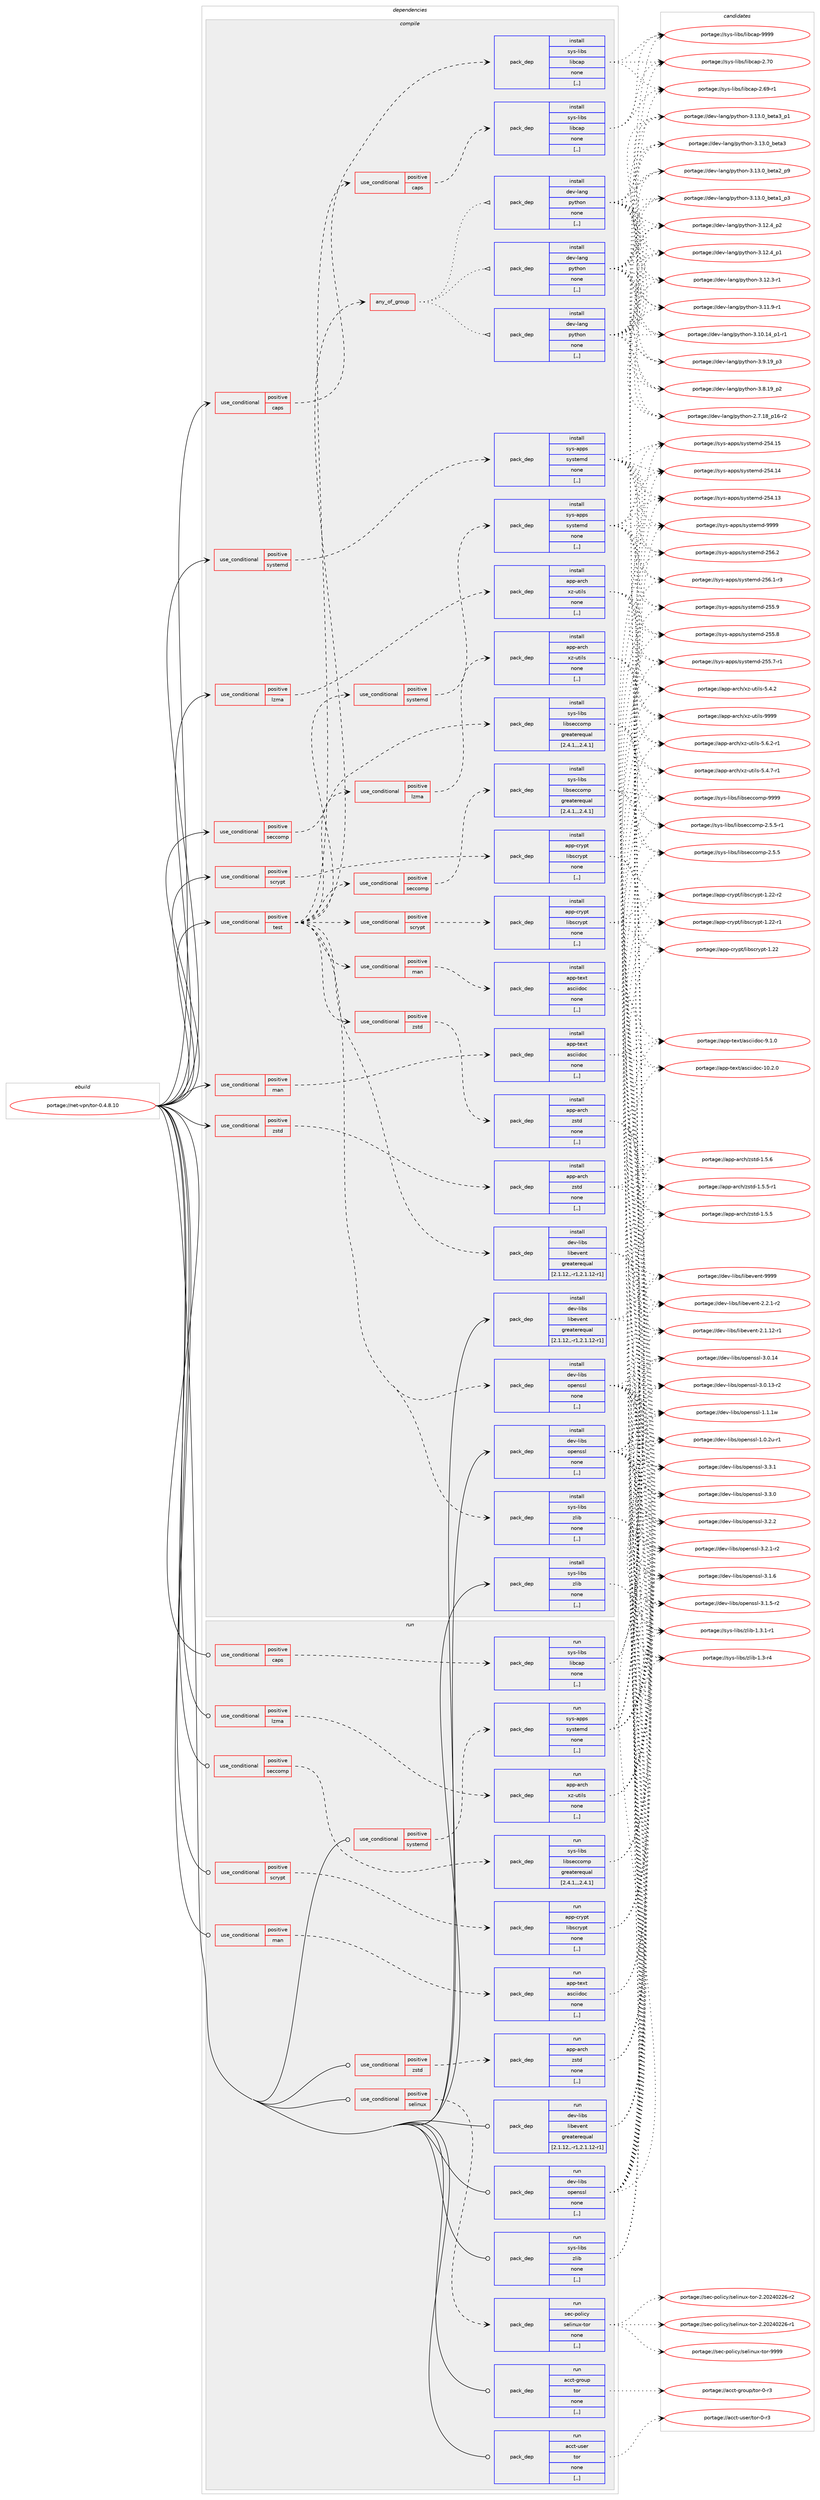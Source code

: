 digraph prolog {

# *************
# Graph options
# *************

newrank=true;
concentrate=true;
compound=true;
graph [rankdir=LR,fontname=Helvetica,fontsize=10,ranksep=1.5];#, ranksep=2.5, nodesep=0.2];
edge  [arrowhead=vee];
node  [fontname=Helvetica,fontsize=10];

# **********
# The ebuild
# **********

subgraph cluster_leftcol {
color=gray;
rank=same;
label=<<i>ebuild</i>>;
id [label="portage://net-vpn/tor-0.4.8.10", color=red, width=4, href="../net-vpn/tor-0.4.8.10.svg"];
}

# ****************
# The dependencies
# ****************

subgraph cluster_midcol {
color=gray;
label=<<i>dependencies</i>>;
subgraph cluster_compile {
fillcolor="#eeeeee";
style=filled;
label=<<i>compile</i>>;
subgraph cond101871 {
dependency384657 [label=<<TABLE BORDER="0" CELLBORDER="1" CELLSPACING="0" CELLPADDING="4"><TR><TD ROWSPAN="3" CELLPADDING="10">use_conditional</TD></TR><TR><TD>positive</TD></TR><TR><TD>caps</TD></TR></TABLE>>, shape=none, color=red];
subgraph pack280006 {
dependency384658 [label=<<TABLE BORDER="0" CELLBORDER="1" CELLSPACING="0" CELLPADDING="4" WIDTH="220"><TR><TD ROWSPAN="6" CELLPADDING="30">pack_dep</TD></TR><TR><TD WIDTH="110">install</TD></TR><TR><TD>sys-libs</TD></TR><TR><TD>libcap</TD></TR><TR><TD>none</TD></TR><TR><TD>[,,]</TD></TR></TABLE>>, shape=none, color=blue];
}
dependency384657:e -> dependency384658:w [weight=20,style="dashed",arrowhead="vee"];
}
id:e -> dependency384657:w [weight=20,style="solid",arrowhead="vee"];
subgraph cond101872 {
dependency384659 [label=<<TABLE BORDER="0" CELLBORDER="1" CELLSPACING="0" CELLPADDING="4"><TR><TD ROWSPAN="3" CELLPADDING="10">use_conditional</TD></TR><TR><TD>positive</TD></TR><TR><TD>lzma</TD></TR></TABLE>>, shape=none, color=red];
subgraph pack280007 {
dependency384660 [label=<<TABLE BORDER="0" CELLBORDER="1" CELLSPACING="0" CELLPADDING="4" WIDTH="220"><TR><TD ROWSPAN="6" CELLPADDING="30">pack_dep</TD></TR><TR><TD WIDTH="110">install</TD></TR><TR><TD>app-arch</TD></TR><TR><TD>xz-utils</TD></TR><TR><TD>none</TD></TR><TR><TD>[,,]</TD></TR></TABLE>>, shape=none, color=blue];
}
dependency384659:e -> dependency384660:w [weight=20,style="dashed",arrowhead="vee"];
}
id:e -> dependency384659:w [weight=20,style="solid",arrowhead="vee"];
subgraph cond101873 {
dependency384661 [label=<<TABLE BORDER="0" CELLBORDER="1" CELLSPACING="0" CELLPADDING="4"><TR><TD ROWSPAN="3" CELLPADDING="10">use_conditional</TD></TR><TR><TD>positive</TD></TR><TR><TD>man</TD></TR></TABLE>>, shape=none, color=red];
subgraph pack280008 {
dependency384662 [label=<<TABLE BORDER="0" CELLBORDER="1" CELLSPACING="0" CELLPADDING="4" WIDTH="220"><TR><TD ROWSPAN="6" CELLPADDING="30">pack_dep</TD></TR><TR><TD WIDTH="110">install</TD></TR><TR><TD>app-text</TD></TR><TR><TD>asciidoc</TD></TR><TR><TD>none</TD></TR><TR><TD>[,,]</TD></TR></TABLE>>, shape=none, color=blue];
}
dependency384661:e -> dependency384662:w [weight=20,style="dashed",arrowhead="vee"];
}
id:e -> dependency384661:w [weight=20,style="solid",arrowhead="vee"];
subgraph cond101874 {
dependency384663 [label=<<TABLE BORDER="0" CELLBORDER="1" CELLSPACING="0" CELLPADDING="4"><TR><TD ROWSPAN="3" CELLPADDING="10">use_conditional</TD></TR><TR><TD>positive</TD></TR><TR><TD>scrypt</TD></TR></TABLE>>, shape=none, color=red];
subgraph pack280009 {
dependency384664 [label=<<TABLE BORDER="0" CELLBORDER="1" CELLSPACING="0" CELLPADDING="4" WIDTH="220"><TR><TD ROWSPAN="6" CELLPADDING="30">pack_dep</TD></TR><TR><TD WIDTH="110">install</TD></TR><TR><TD>app-crypt</TD></TR><TR><TD>libscrypt</TD></TR><TR><TD>none</TD></TR><TR><TD>[,,]</TD></TR></TABLE>>, shape=none, color=blue];
}
dependency384663:e -> dependency384664:w [weight=20,style="dashed",arrowhead="vee"];
}
id:e -> dependency384663:w [weight=20,style="solid",arrowhead="vee"];
subgraph cond101875 {
dependency384665 [label=<<TABLE BORDER="0" CELLBORDER="1" CELLSPACING="0" CELLPADDING="4"><TR><TD ROWSPAN="3" CELLPADDING="10">use_conditional</TD></TR><TR><TD>positive</TD></TR><TR><TD>seccomp</TD></TR></TABLE>>, shape=none, color=red];
subgraph pack280010 {
dependency384666 [label=<<TABLE BORDER="0" CELLBORDER="1" CELLSPACING="0" CELLPADDING="4" WIDTH="220"><TR><TD ROWSPAN="6" CELLPADDING="30">pack_dep</TD></TR><TR><TD WIDTH="110">install</TD></TR><TR><TD>sys-libs</TD></TR><TR><TD>libseccomp</TD></TR><TR><TD>greaterequal</TD></TR><TR><TD>[2.4.1,,,2.4.1]</TD></TR></TABLE>>, shape=none, color=blue];
}
dependency384665:e -> dependency384666:w [weight=20,style="dashed",arrowhead="vee"];
}
id:e -> dependency384665:w [weight=20,style="solid",arrowhead="vee"];
subgraph cond101876 {
dependency384667 [label=<<TABLE BORDER="0" CELLBORDER="1" CELLSPACING="0" CELLPADDING="4"><TR><TD ROWSPAN="3" CELLPADDING="10">use_conditional</TD></TR><TR><TD>positive</TD></TR><TR><TD>systemd</TD></TR></TABLE>>, shape=none, color=red];
subgraph pack280011 {
dependency384668 [label=<<TABLE BORDER="0" CELLBORDER="1" CELLSPACING="0" CELLPADDING="4" WIDTH="220"><TR><TD ROWSPAN="6" CELLPADDING="30">pack_dep</TD></TR><TR><TD WIDTH="110">install</TD></TR><TR><TD>sys-apps</TD></TR><TR><TD>systemd</TD></TR><TR><TD>none</TD></TR><TR><TD>[,,]</TD></TR></TABLE>>, shape=none, color=blue];
}
dependency384667:e -> dependency384668:w [weight=20,style="dashed",arrowhead="vee"];
}
id:e -> dependency384667:w [weight=20,style="solid",arrowhead="vee"];
subgraph cond101877 {
dependency384669 [label=<<TABLE BORDER="0" CELLBORDER="1" CELLSPACING="0" CELLPADDING="4"><TR><TD ROWSPAN="3" CELLPADDING="10">use_conditional</TD></TR><TR><TD>positive</TD></TR><TR><TD>test</TD></TR></TABLE>>, shape=none, color=red];
subgraph pack280012 {
dependency384670 [label=<<TABLE BORDER="0" CELLBORDER="1" CELLSPACING="0" CELLPADDING="4" WIDTH="220"><TR><TD ROWSPAN="6" CELLPADDING="30">pack_dep</TD></TR><TR><TD WIDTH="110">install</TD></TR><TR><TD>dev-libs</TD></TR><TR><TD>libevent</TD></TR><TR><TD>greaterequal</TD></TR><TR><TD>[2.1.12,,-r1,2.1.12-r1]</TD></TR></TABLE>>, shape=none, color=blue];
}
dependency384669:e -> dependency384670:w [weight=20,style="dashed",arrowhead="vee"];
subgraph pack280013 {
dependency384671 [label=<<TABLE BORDER="0" CELLBORDER="1" CELLSPACING="0" CELLPADDING="4" WIDTH="220"><TR><TD ROWSPAN="6" CELLPADDING="30">pack_dep</TD></TR><TR><TD WIDTH="110">install</TD></TR><TR><TD>dev-libs</TD></TR><TR><TD>openssl</TD></TR><TR><TD>none</TD></TR><TR><TD>[,,]</TD></TR></TABLE>>, shape=none, color=blue];
}
dependency384669:e -> dependency384671:w [weight=20,style="dashed",arrowhead="vee"];
subgraph pack280014 {
dependency384672 [label=<<TABLE BORDER="0" CELLBORDER="1" CELLSPACING="0" CELLPADDING="4" WIDTH="220"><TR><TD ROWSPAN="6" CELLPADDING="30">pack_dep</TD></TR><TR><TD WIDTH="110">install</TD></TR><TR><TD>sys-libs</TD></TR><TR><TD>zlib</TD></TR><TR><TD>none</TD></TR><TR><TD>[,,]</TD></TR></TABLE>>, shape=none, color=blue];
}
dependency384669:e -> dependency384672:w [weight=20,style="dashed",arrowhead="vee"];
subgraph cond101878 {
dependency384673 [label=<<TABLE BORDER="0" CELLBORDER="1" CELLSPACING="0" CELLPADDING="4"><TR><TD ROWSPAN="3" CELLPADDING="10">use_conditional</TD></TR><TR><TD>positive</TD></TR><TR><TD>caps</TD></TR></TABLE>>, shape=none, color=red];
subgraph pack280015 {
dependency384674 [label=<<TABLE BORDER="0" CELLBORDER="1" CELLSPACING="0" CELLPADDING="4" WIDTH="220"><TR><TD ROWSPAN="6" CELLPADDING="30">pack_dep</TD></TR><TR><TD WIDTH="110">install</TD></TR><TR><TD>sys-libs</TD></TR><TR><TD>libcap</TD></TR><TR><TD>none</TD></TR><TR><TD>[,,]</TD></TR></TABLE>>, shape=none, color=blue];
}
dependency384673:e -> dependency384674:w [weight=20,style="dashed",arrowhead="vee"];
}
dependency384669:e -> dependency384673:w [weight=20,style="dashed",arrowhead="vee"];
subgraph cond101879 {
dependency384675 [label=<<TABLE BORDER="0" CELLBORDER="1" CELLSPACING="0" CELLPADDING="4"><TR><TD ROWSPAN="3" CELLPADDING="10">use_conditional</TD></TR><TR><TD>positive</TD></TR><TR><TD>man</TD></TR></TABLE>>, shape=none, color=red];
subgraph pack280016 {
dependency384676 [label=<<TABLE BORDER="0" CELLBORDER="1" CELLSPACING="0" CELLPADDING="4" WIDTH="220"><TR><TD ROWSPAN="6" CELLPADDING="30">pack_dep</TD></TR><TR><TD WIDTH="110">install</TD></TR><TR><TD>app-text</TD></TR><TR><TD>asciidoc</TD></TR><TR><TD>none</TD></TR><TR><TD>[,,]</TD></TR></TABLE>>, shape=none, color=blue];
}
dependency384675:e -> dependency384676:w [weight=20,style="dashed",arrowhead="vee"];
}
dependency384669:e -> dependency384675:w [weight=20,style="dashed",arrowhead="vee"];
subgraph cond101880 {
dependency384677 [label=<<TABLE BORDER="0" CELLBORDER="1" CELLSPACING="0" CELLPADDING="4"><TR><TD ROWSPAN="3" CELLPADDING="10">use_conditional</TD></TR><TR><TD>positive</TD></TR><TR><TD>lzma</TD></TR></TABLE>>, shape=none, color=red];
subgraph pack280017 {
dependency384678 [label=<<TABLE BORDER="0" CELLBORDER="1" CELLSPACING="0" CELLPADDING="4" WIDTH="220"><TR><TD ROWSPAN="6" CELLPADDING="30">pack_dep</TD></TR><TR><TD WIDTH="110">install</TD></TR><TR><TD>app-arch</TD></TR><TR><TD>xz-utils</TD></TR><TR><TD>none</TD></TR><TR><TD>[,,]</TD></TR></TABLE>>, shape=none, color=blue];
}
dependency384677:e -> dependency384678:w [weight=20,style="dashed",arrowhead="vee"];
}
dependency384669:e -> dependency384677:w [weight=20,style="dashed",arrowhead="vee"];
subgraph cond101881 {
dependency384679 [label=<<TABLE BORDER="0" CELLBORDER="1" CELLSPACING="0" CELLPADDING="4"><TR><TD ROWSPAN="3" CELLPADDING="10">use_conditional</TD></TR><TR><TD>positive</TD></TR><TR><TD>scrypt</TD></TR></TABLE>>, shape=none, color=red];
subgraph pack280018 {
dependency384680 [label=<<TABLE BORDER="0" CELLBORDER="1" CELLSPACING="0" CELLPADDING="4" WIDTH="220"><TR><TD ROWSPAN="6" CELLPADDING="30">pack_dep</TD></TR><TR><TD WIDTH="110">install</TD></TR><TR><TD>app-crypt</TD></TR><TR><TD>libscrypt</TD></TR><TR><TD>none</TD></TR><TR><TD>[,,]</TD></TR></TABLE>>, shape=none, color=blue];
}
dependency384679:e -> dependency384680:w [weight=20,style="dashed",arrowhead="vee"];
}
dependency384669:e -> dependency384679:w [weight=20,style="dashed",arrowhead="vee"];
subgraph cond101882 {
dependency384681 [label=<<TABLE BORDER="0" CELLBORDER="1" CELLSPACING="0" CELLPADDING="4"><TR><TD ROWSPAN="3" CELLPADDING="10">use_conditional</TD></TR><TR><TD>positive</TD></TR><TR><TD>seccomp</TD></TR></TABLE>>, shape=none, color=red];
subgraph pack280019 {
dependency384682 [label=<<TABLE BORDER="0" CELLBORDER="1" CELLSPACING="0" CELLPADDING="4" WIDTH="220"><TR><TD ROWSPAN="6" CELLPADDING="30">pack_dep</TD></TR><TR><TD WIDTH="110">install</TD></TR><TR><TD>sys-libs</TD></TR><TR><TD>libseccomp</TD></TR><TR><TD>greaterequal</TD></TR><TR><TD>[2.4.1,,,2.4.1]</TD></TR></TABLE>>, shape=none, color=blue];
}
dependency384681:e -> dependency384682:w [weight=20,style="dashed",arrowhead="vee"];
}
dependency384669:e -> dependency384681:w [weight=20,style="dashed",arrowhead="vee"];
subgraph cond101883 {
dependency384683 [label=<<TABLE BORDER="0" CELLBORDER="1" CELLSPACING="0" CELLPADDING="4"><TR><TD ROWSPAN="3" CELLPADDING="10">use_conditional</TD></TR><TR><TD>positive</TD></TR><TR><TD>systemd</TD></TR></TABLE>>, shape=none, color=red];
subgraph pack280020 {
dependency384684 [label=<<TABLE BORDER="0" CELLBORDER="1" CELLSPACING="0" CELLPADDING="4" WIDTH="220"><TR><TD ROWSPAN="6" CELLPADDING="30">pack_dep</TD></TR><TR><TD WIDTH="110">install</TD></TR><TR><TD>sys-apps</TD></TR><TR><TD>systemd</TD></TR><TR><TD>none</TD></TR><TR><TD>[,,]</TD></TR></TABLE>>, shape=none, color=blue];
}
dependency384683:e -> dependency384684:w [weight=20,style="dashed",arrowhead="vee"];
}
dependency384669:e -> dependency384683:w [weight=20,style="dashed",arrowhead="vee"];
subgraph cond101884 {
dependency384685 [label=<<TABLE BORDER="0" CELLBORDER="1" CELLSPACING="0" CELLPADDING="4"><TR><TD ROWSPAN="3" CELLPADDING="10">use_conditional</TD></TR><TR><TD>positive</TD></TR><TR><TD>zstd</TD></TR></TABLE>>, shape=none, color=red];
subgraph pack280021 {
dependency384686 [label=<<TABLE BORDER="0" CELLBORDER="1" CELLSPACING="0" CELLPADDING="4" WIDTH="220"><TR><TD ROWSPAN="6" CELLPADDING="30">pack_dep</TD></TR><TR><TD WIDTH="110">install</TD></TR><TR><TD>app-arch</TD></TR><TR><TD>zstd</TD></TR><TR><TD>none</TD></TR><TR><TD>[,,]</TD></TR></TABLE>>, shape=none, color=blue];
}
dependency384685:e -> dependency384686:w [weight=20,style="dashed",arrowhead="vee"];
}
dependency384669:e -> dependency384685:w [weight=20,style="dashed",arrowhead="vee"];
subgraph any2589 {
dependency384687 [label=<<TABLE BORDER="0" CELLBORDER="1" CELLSPACING="0" CELLPADDING="4"><TR><TD CELLPADDING="10">any_of_group</TD></TR></TABLE>>, shape=none, color=red];subgraph pack280022 {
dependency384688 [label=<<TABLE BORDER="0" CELLBORDER="1" CELLSPACING="0" CELLPADDING="4" WIDTH="220"><TR><TD ROWSPAN="6" CELLPADDING="30">pack_dep</TD></TR><TR><TD WIDTH="110">install</TD></TR><TR><TD>dev-lang</TD></TR><TR><TD>python</TD></TR><TR><TD>none</TD></TR><TR><TD>[,,]</TD></TR></TABLE>>, shape=none, color=blue];
}
dependency384687:e -> dependency384688:w [weight=20,style="dotted",arrowhead="oinv"];
subgraph pack280023 {
dependency384689 [label=<<TABLE BORDER="0" CELLBORDER="1" CELLSPACING="0" CELLPADDING="4" WIDTH="220"><TR><TD ROWSPAN="6" CELLPADDING="30">pack_dep</TD></TR><TR><TD WIDTH="110">install</TD></TR><TR><TD>dev-lang</TD></TR><TR><TD>python</TD></TR><TR><TD>none</TD></TR><TR><TD>[,,]</TD></TR></TABLE>>, shape=none, color=blue];
}
dependency384687:e -> dependency384689:w [weight=20,style="dotted",arrowhead="oinv"];
subgraph pack280024 {
dependency384690 [label=<<TABLE BORDER="0" CELLBORDER="1" CELLSPACING="0" CELLPADDING="4" WIDTH="220"><TR><TD ROWSPAN="6" CELLPADDING="30">pack_dep</TD></TR><TR><TD WIDTH="110">install</TD></TR><TR><TD>dev-lang</TD></TR><TR><TD>python</TD></TR><TR><TD>none</TD></TR><TR><TD>[,,]</TD></TR></TABLE>>, shape=none, color=blue];
}
dependency384687:e -> dependency384690:w [weight=20,style="dotted",arrowhead="oinv"];
}
dependency384669:e -> dependency384687:w [weight=20,style="dashed",arrowhead="vee"];
}
id:e -> dependency384669:w [weight=20,style="solid",arrowhead="vee"];
subgraph cond101885 {
dependency384691 [label=<<TABLE BORDER="0" CELLBORDER="1" CELLSPACING="0" CELLPADDING="4"><TR><TD ROWSPAN="3" CELLPADDING="10">use_conditional</TD></TR><TR><TD>positive</TD></TR><TR><TD>zstd</TD></TR></TABLE>>, shape=none, color=red];
subgraph pack280025 {
dependency384692 [label=<<TABLE BORDER="0" CELLBORDER="1" CELLSPACING="0" CELLPADDING="4" WIDTH="220"><TR><TD ROWSPAN="6" CELLPADDING="30">pack_dep</TD></TR><TR><TD WIDTH="110">install</TD></TR><TR><TD>app-arch</TD></TR><TR><TD>zstd</TD></TR><TR><TD>none</TD></TR><TR><TD>[,,]</TD></TR></TABLE>>, shape=none, color=blue];
}
dependency384691:e -> dependency384692:w [weight=20,style="dashed",arrowhead="vee"];
}
id:e -> dependency384691:w [weight=20,style="solid",arrowhead="vee"];
subgraph pack280026 {
dependency384693 [label=<<TABLE BORDER="0" CELLBORDER="1" CELLSPACING="0" CELLPADDING="4" WIDTH="220"><TR><TD ROWSPAN="6" CELLPADDING="30">pack_dep</TD></TR><TR><TD WIDTH="110">install</TD></TR><TR><TD>dev-libs</TD></TR><TR><TD>libevent</TD></TR><TR><TD>greaterequal</TD></TR><TR><TD>[2.1.12,,-r1,2.1.12-r1]</TD></TR></TABLE>>, shape=none, color=blue];
}
id:e -> dependency384693:w [weight=20,style="solid",arrowhead="vee"];
subgraph pack280027 {
dependency384694 [label=<<TABLE BORDER="0" CELLBORDER="1" CELLSPACING="0" CELLPADDING="4" WIDTH="220"><TR><TD ROWSPAN="6" CELLPADDING="30">pack_dep</TD></TR><TR><TD WIDTH="110">install</TD></TR><TR><TD>dev-libs</TD></TR><TR><TD>openssl</TD></TR><TR><TD>none</TD></TR><TR><TD>[,,]</TD></TR></TABLE>>, shape=none, color=blue];
}
id:e -> dependency384694:w [weight=20,style="solid",arrowhead="vee"];
subgraph pack280028 {
dependency384695 [label=<<TABLE BORDER="0" CELLBORDER="1" CELLSPACING="0" CELLPADDING="4" WIDTH="220"><TR><TD ROWSPAN="6" CELLPADDING="30">pack_dep</TD></TR><TR><TD WIDTH="110">install</TD></TR><TR><TD>sys-libs</TD></TR><TR><TD>zlib</TD></TR><TR><TD>none</TD></TR><TR><TD>[,,]</TD></TR></TABLE>>, shape=none, color=blue];
}
id:e -> dependency384695:w [weight=20,style="solid",arrowhead="vee"];
}
subgraph cluster_compileandrun {
fillcolor="#eeeeee";
style=filled;
label=<<i>compile and run</i>>;
}
subgraph cluster_run {
fillcolor="#eeeeee";
style=filled;
label=<<i>run</i>>;
subgraph cond101886 {
dependency384696 [label=<<TABLE BORDER="0" CELLBORDER="1" CELLSPACING="0" CELLPADDING="4"><TR><TD ROWSPAN="3" CELLPADDING="10">use_conditional</TD></TR><TR><TD>positive</TD></TR><TR><TD>caps</TD></TR></TABLE>>, shape=none, color=red];
subgraph pack280029 {
dependency384697 [label=<<TABLE BORDER="0" CELLBORDER="1" CELLSPACING="0" CELLPADDING="4" WIDTH="220"><TR><TD ROWSPAN="6" CELLPADDING="30">pack_dep</TD></TR><TR><TD WIDTH="110">run</TD></TR><TR><TD>sys-libs</TD></TR><TR><TD>libcap</TD></TR><TR><TD>none</TD></TR><TR><TD>[,,]</TD></TR></TABLE>>, shape=none, color=blue];
}
dependency384696:e -> dependency384697:w [weight=20,style="dashed",arrowhead="vee"];
}
id:e -> dependency384696:w [weight=20,style="solid",arrowhead="odot"];
subgraph cond101887 {
dependency384698 [label=<<TABLE BORDER="0" CELLBORDER="1" CELLSPACING="0" CELLPADDING="4"><TR><TD ROWSPAN="3" CELLPADDING="10">use_conditional</TD></TR><TR><TD>positive</TD></TR><TR><TD>lzma</TD></TR></TABLE>>, shape=none, color=red];
subgraph pack280030 {
dependency384699 [label=<<TABLE BORDER="0" CELLBORDER="1" CELLSPACING="0" CELLPADDING="4" WIDTH="220"><TR><TD ROWSPAN="6" CELLPADDING="30">pack_dep</TD></TR><TR><TD WIDTH="110">run</TD></TR><TR><TD>app-arch</TD></TR><TR><TD>xz-utils</TD></TR><TR><TD>none</TD></TR><TR><TD>[,,]</TD></TR></TABLE>>, shape=none, color=blue];
}
dependency384698:e -> dependency384699:w [weight=20,style="dashed",arrowhead="vee"];
}
id:e -> dependency384698:w [weight=20,style="solid",arrowhead="odot"];
subgraph cond101888 {
dependency384700 [label=<<TABLE BORDER="0" CELLBORDER="1" CELLSPACING="0" CELLPADDING="4"><TR><TD ROWSPAN="3" CELLPADDING="10">use_conditional</TD></TR><TR><TD>positive</TD></TR><TR><TD>man</TD></TR></TABLE>>, shape=none, color=red];
subgraph pack280031 {
dependency384701 [label=<<TABLE BORDER="0" CELLBORDER="1" CELLSPACING="0" CELLPADDING="4" WIDTH="220"><TR><TD ROWSPAN="6" CELLPADDING="30">pack_dep</TD></TR><TR><TD WIDTH="110">run</TD></TR><TR><TD>app-text</TD></TR><TR><TD>asciidoc</TD></TR><TR><TD>none</TD></TR><TR><TD>[,,]</TD></TR></TABLE>>, shape=none, color=blue];
}
dependency384700:e -> dependency384701:w [weight=20,style="dashed",arrowhead="vee"];
}
id:e -> dependency384700:w [weight=20,style="solid",arrowhead="odot"];
subgraph cond101889 {
dependency384702 [label=<<TABLE BORDER="0" CELLBORDER="1" CELLSPACING="0" CELLPADDING="4"><TR><TD ROWSPAN="3" CELLPADDING="10">use_conditional</TD></TR><TR><TD>positive</TD></TR><TR><TD>scrypt</TD></TR></TABLE>>, shape=none, color=red];
subgraph pack280032 {
dependency384703 [label=<<TABLE BORDER="0" CELLBORDER="1" CELLSPACING="0" CELLPADDING="4" WIDTH="220"><TR><TD ROWSPAN="6" CELLPADDING="30">pack_dep</TD></TR><TR><TD WIDTH="110">run</TD></TR><TR><TD>app-crypt</TD></TR><TR><TD>libscrypt</TD></TR><TR><TD>none</TD></TR><TR><TD>[,,]</TD></TR></TABLE>>, shape=none, color=blue];
}
dependency384702:e -> dependency384703:w [weight=20,style="dashed",arrowhead="vee"];
}
id:e -> dependency384702:w [weight=20,style="solid",arrowhead="odot"];
subgraph cond101890 {
dependency384704 [label=<<TABLE BORDER="0" CELLBORDER="1" CELLSPACING="0" CELLPADDING="4"><TR><TD ROWSPAN="3" CELLPADDING="10">use_conditional</TD></TR><TR><TD>positive</TD></TR><TR><TD>seccomp</TD></TR></TABLE>>, shape=none, color=red];
subgraph pack280033 {
dependency384705 [label=<<TABLE BORDER="0" CELLBORDER="1" CELLSPACING="0" CELLPADDING="4" WIDTH="220"><TR><TD ROWSPAN="6" CELLPADDING="30">pack_dep</TD></TR><TR><TD WIDTH="110">run</TD></TR><TR><TD>sys-libs</TD></TR><TR><TD>libseccomp</TD></TR><TR><TD>greaterequal</TD></TR><TR><TD>[2.4.1,,,2.4.1]</TD></TR></TABLE>>, shape=none, color=blue];
}
dependency384704:e -> dependency384705:w [weight=20,style="dashed",arrowhead="vee"];
}
id:e -> dependency384704:w [weight=20,style="solid",arrowhead="odot"];
subgraph cond101891 {
dependency384706 [label=<<TABLE BORDER="0" CELLBORDER="1" CELLSPACING="0" CELLPADDING="4"><TR><TD ROWSPAN="3" CELLPADDING="10">use_conditional</TD></TR><TR><TD>positive</TD></TR><TR><TD>selinux</TD></TR></TABLE>>, shape=none, color=red];
subgraph pack280034 {
dependency384707 [label=<<TABLE BORDER="0" CELLBORDER="1" CELLSPACING="0" CELLPADDING="4" WIDTH="220"><TR><TD ROWSPAN="6" CELLPADDING="30">pack_dep</TD></TR><TR><TD WIDTH="110">run</TD></TR><TR><TD>sec-policy</TD></TR><TR><TD>selinux-tor</TD></TR><TR><TD>none</TD></TR><TR><TD>[,,]</TD></TR></TABLE>>, shape=none, color=blue];
}
dependency384706:e -> dependency384707:w [weight=20,style="dashed",arrowhead="vee"];
}
id:e -> dependency384706:w [weight=20,style="solid",arrowhead="odot"];
subgraph cond101892 {
dependency384708 [label=<<TABLE BORDER="0" CELLBORDER="1" CELLSPACING="0" CELLPADDING="4"><TR><TD ROWSPAN="3" CELLPADDING="10">use_conditional</TD></TR><TR><TD>positive</TD></TR><TR><TD>systemd</TD></TR></TABLE>>, shape=none, color=red];
subgraph pack280035 {
dependency384709 [label=<<TABLE BORDER="0" CELLBORDER="1" CELLSPACING="0" CELLPADDING="4" WIDTH="220"><TR><TD ROWSPAN="6" CELLPADDING="30">pack_dep</TD></TR><TR><TD WIDTH="110">run</TD></TR><TR><TD>sys-apps</TD></TR><TR><TD>systemd</TD></TR><TR><TD>none</TD></TR><TR><TD>[,,]</TD></TR></TABLE>>, shape=none, color=blue];
}
dependency384708:e -> dependency384709:w [weight=20,style="dashed",arrowhead="vee"];
}
id:e -> dependency384708:w [weight=20,style="solid",arrowhead="odot"];
subgraph cond101893 {
dependency384710 [label=<<TABLE BORDER="0" CELLBORDER="1" CELLSPACING="0" CELLPADDING="4"><TR><TD ROWSPAN="3" CELLPADDING="10">use_conditional</TD></TR><TR><TD>positive</TD></TR><TR><TD>zstd</TD></TR></TABLE>>, shape=none, color=red];
subgraph pack280036 {
dependency384711 [label=<<TABLE BORDER="0" CELLBORDER="1" CELLSPACING="0" CELLPADDING="4" WIDTH="220"><TR><TD ROWSPAN="6" CELLPADDING="30">pack_dep</TD></TR><TR><TD WIDTH="110">run</TD></TR><TR><TD>app-arch</TD></TR><TR><TD>zstd</TD></TR><TR><TD>none</TD></TR><TR><TD>[,,]</TD></TR></TABLE>>, shape=none, color=blue];
}
dependency384710:e -> dependency384711:w [weight=20,style="dashed",arrowhead="vee"];
}
id:e -> dependency384710:w [weight=20,style="solid",arrowhead="odot"];
subgraph pack280037 {
dependency384712 [label=<<TABLE BORDER="0" CELLBORDER="1" CELLSPACING="0" CELLPADDING="4" WIDTH="220"><TR><TD ROWSPAN="6" CELLPADDING="30">pack_dep</TD></TR><TR><TD WIDTH="110">run</TD></TR><TR><TD>acct-group</TD></TR><TR><TD>tor</TD></TR><TR><TD>none</TD></TR><TR><TD>[,,]</TD></TR></TABLE>>, shape=none, color=blue];
}
id:e -> dependency384712:w [weight=20,style="solid",arrowhead="odot"];
subgraph pack280038 {
dependency384713 [label=<<TABLE BORDER="0" CELLBORDER="1" CELLSPACING="0" CELLPADDING="4" WIDTH="220"><TR><TD ROWSPAN="6" CELLPADDING="30">pack_dep</TD></TR><TR><TD WIDTH="110">run</TD></TR><TR><TD>acct-user</TD></TR><TR><TD>tor</TD></TR><TR><TD>none</TD></TR><TR><TD>[,,]</TD></TR></TABLE>>, shape=none, color=blue];
}
id:e -> dependency384713:w [weight=20,style="solid",arrowhead="odot"];
subgraph pack280039 {
dependency384714 [label=<<TABLE BORDER="0" CELLBORDER="1" CELLSPACING="0" CELLPADDING="4" WIDTH="220"><TR><TD ROWSPAN="6" CELLPADDING="30">pack_dep</TD></TR><TR><TD WIDTH="110">run</TD></TR><TR><TD>dev-libs</TD></TR><TR><TD>libevent</TD></TR><TR><TD>greaterequal</TD></TR><TR><TD>[2.1.12,,-r1,2.1.12-r1]</TD></TR></TABLE>>, shape=none, color=blue];
}
id:e -> dependency384714:w [weight=20,style="solid",arrowhead="odot"];
subgraph pack280040 {
dependency384715 [label=<<TABLE BORDER="0" CELLBORDER="1" CELLSPACING="0" CELLPADDING="4" WIDTH="220"><TR><TD ROWSPAN="6" CELLPADDING="30">pack_dep</TD></TR><TR><TD WIDTH="110">run</TD></TR><TR><TD>dev-libs</TD></TR><TR><TD>openssl</TD></TR><TR><TD>none</TD></TR><TR><TD>[,,]</TD></TR></TABLE>>, shape=none, color=blue];
}
id:e -> dependency384715:w [weight=20,style="solid",arrowhead="odot"];
subgraph pack280041 {
dependency384716 [label=<<TABLE BORDER="0" CELLBORDER="1" CELLSPACING="0" CELLPADDING="4" WIDTH="220"><TR><TD ROWSPAN="6" CELLPADDING="30">pack_dep</TD></TR><TR><TD WIDTH="110">run</TD></TR><TR><TD>sys-libs</TD></TR><TR><TD>zlib</TD></TR><TR><TD>none</TD></TR><TR><TD>[,,]</TD></TR></TABLE>>, shape=none, color=blue];
}
id:e -> dependency384716:w [weight=20,style="solid",arrowhead="odot"];
}
}

# **************
# The candidates
# **************

subgraph cluster_choices {
rank=same;
color=gray;
label=<<i>candidates</i>>;

subgraph choice280006 {
color=black;
nodesep=1;
choice1151211154510810598115471081059899971124557575757 [label="portage://sys-libs/libcap-9999", color=red, width=4,href="../sys-libs/libcap-9999.svg"];
choice1151211154510810598115471081059899971124550465548 [label="portage://sys-libs/libcap-2.70", color=red, width=4,href="../sys-libs/libcap-2.70.svg"];
choice11512111545108105981154710810598999711245504654574511449 [label="portage://sys-libs/libcap-2.69-r1", color=red, width=4,href="../sys-libs/libcap-2.69-r1.svg"];
dependency384658:e -> choice1151211154510810598115471081059899971124557575757:w [style=dotted,weight="100"];
dependency384658:e -> choice1151211154510810598115471081059899971124550465548:w [style=dotted,weight="100"];
dependency384658:e -> choice11512111545108105981154710810598999711245504654574511449:w [style=dotted,weight="100"];
}
subgraph choice280007 {
color=black;
nodesep=1;
choice9711211245971149910447120122451171161051081154557575757 [label="portage://app-arch/xz-utils-9999", color=red, width=4,href="../app-arch/xz-utils-9999.svg"];
choice9711211245971149910447120122451171161051081154553465446504511449 [label="portage://app-arch/xz-utils-5.6.2-r1", color=red, width=4,href="../app-arch/xz-utils-5.6.2-r1.svg"];
choice9711211245971149910447120122451171161051081154553465246554511449 [label="portage://app-arch/xz-utils-5.4.7-r1", color=red, width=4,href="../app-arch/xz-utils-5.4.7-r1.svg"];
choice971121124597114991044712012245117116105108115455346524650 [label="portage://app-arch/xz-utils-5.4.2", color=red, width=4,href="../app-arch/xz-utils-5.4.2.svg"];
dependency384660:e -> choice9711211245971149910447120122451171161051081154557575757:w [style=dotted,weight="100"];
dependency384660:e -> choice9711211245971149910447120122451171161051081154553465446504511449:w [style=dotted,weight="100"];
dependency384660:e -> choice9711211245971149910447120122451171161051081154553465246554511449:w [style=dotted,weight="100"];
dependency384660:e -> choice971121124597114991044712012245117116105108115455346524650:w [style=dotted,weight="100"];
}
subgraph choice280008 {
color=black;
nodesep=1;
choice97112112451161011201164797115991051051001119945494846504648 [label="portage://app-text/asciidoc-10.2.0", color=red, width=4,href="../app-text/asciidoc-10.2.0.svg"];
choice971121124511610112011647971159910510510011199455746494648 [label="portage://app-text/asciidoc-9.1.0", color=red, width=4,href="../app-text/asciidoc-9.1.0.svg"];
dependency384662:e -> choice97112112451161011201164797115991051051001119945494846504648:w [style=dotted,weight="100"];
dependency384662:e -> choice971121124511610112011647971159910510510011199455746494648:w [style=dotted,weight="100"];
}
subgraph choice280009 {
color=black;
nodesep=1;
choice97112112459911412111211647108105981159911412111211645494650504511450 [label="portage://app-crypt/libscrypt-1.22-r2", color=red, width=4,href="../app-crypt/libscrypt-1.22-r2.svg"];
choice97112112459911412111211647108105981159911412111211645494650504511449 [label="portage://app-crypt/libscrypt-1.22-r1", color=red, width=4,href="../app-crypt/libscrypt-1.22-r1.svg"];
choice9711211245991141211121164710810598115991141211121164549465050 [label="portage://app-crypt/libscrypt-1.22", color=red, width=4,href="../app-crypt/libscrypt-1.22.svg"];
dependency384664:e -> choice97112112459911412111211647108105981159911412111211645494650504511450:w [style=dotted,weight="100"];
dependency384664:e -> choice97112112459911412111211647108105981159911412111211645494650504511449:w [style=dotted,weight="100"];
dependency384664:e -> choice9711211245991141211121164710810598115991141211121164549465050:w [style=dotted,weight="100"];
}
subgraph choice280010 {
color=black;
nodesep=1;
choice1151211154510810598115471081059811510199991111091124557575757 [label="portage://sys-libs/libseccomp-9999", color=red, width=4,href="../sys-libs/libseccomp-9999.svg"];
choice1151211154510810598115471081059811510199991111091124550465346534511449 [label="portage://sys-libs/libseccomp-2.5.5-r1", color=red, width=4,href="../sys-libs/libseccomp-2.5.5-r1.svg"];
choice115121115451081059811547108105981151019999111109112455046534653 [label="portage://sys-libs/libseccomp-2.5.5", color=red, width=4,href="../sys-libs/libseccomp-2.5.5.svg"];
dependency384666:e -> choice1151211154510810598115471081059811510199991111091124557575757:w [style=dotted,weight="100"];
dependency384666:e -> choice1151211154510810598115471081059811510199991111091124550465346534511449:w [style=dotted,weight="100"];
dependency384666:e -> choice115121115451081059811547108105981151019999111109112455046534653:w [style=dotted,weight="100"];
}
subgraph choice280011 {
color=black;
nodesep=1;
choice1151211154597112112115471151211151161011091004557575757 [label="portage://sys-apps/systemd-9999", color=red, width=4,href="../sys-apps/systemd-9999.svg"];
choice115121115459711211211547115121115116101109100455053544650 [label="portage://sys-apps/systemd-256.2", color=red, width=4,href="../sys-apps/systemd-256.2.svg"];
choice1151211154597112112115471151211151161011091004550535446494511451 [label="portage://sys-apps/systemd-256.1-r3", color=red, width=4,href="../sys-apps/systemd-256.1-r3.svg"];
choice115121115459711211211547115121115116101109100455053534657 [label="portage://sys-apps/systemd-255.9", color=red, width=4,href="../sys-apps/systemd-255.9.svg"];
choice115121115459711211211547115121115116101109100455053534656 [label="portage://sys-apps/systemd-255.8", color=red, width=4,href="../sys-apps/systemd-255.8.svg"];
choice1151211154597112112115471151211151161011091004550535346554511449 [label="portage://sys-apps/systemd-255.7-r1", color=red, width=4,href="../sys-apps/systemd-255.7-r1.svg"];
choice11512111545971121121154711512111511610110910045505352464953 [label="portage://sys-apps/systemd-254.15", color=red, width=4,href="../sys-apps/systemd-254.15.svg"];
choice11512111545971121121154711512111511610110910045505352464952 [label="portage://sys-apps/systemd-254.14", color=red, width=4,href="../sys-apps/systemd-254.14.svg"];
choice11512111545971121121154711512111511610110910045505352464951 [label="portage://sys-apps/systemd-254.13", color=red, width=4,href="../sys-apps/systemd-254.13.svg"];
dependency384668:e -> choice1151211154597112112115471151211151161011091004557575757:w [style=dotted,weight="100"];
dependency384668:e -> choice115121115459711211211547115121115116101109100455053544650:w [style=dotted,weight="100"];
dependency384668:e -> choice1151211154597112112115471151211151161011091004550535446494511451:w [style=dotted,weight="100"];
dependency384668:e -> choice115121115459711211211547115121115116101109100455053534657:w [style=dotted,weight="100"];
dependency384668:e -> choice115121115459711211211547115121115116101109100455053534656:w [style=dotted,weight="100"];
dependency384668:e -> choice1151211154597112112115471151211151161011091004550535346554511449:w [style=dotted,weight="100"];
dependency384668:e -> choice11512111545971121121154711512111511610110910045505352464953:w [style=dotted,weight="100"];
dependency384668:e -> choice11512111545971121121154711512111511610110910045505352464952:w [style=dotted,weight="100"];
dependency384668:e -> choice11512111545971121121154711512111511610110910045505352464951:w [style=dotted,weight="100"];
}
subgraph choice280012 {
color=black;
nodesep=1;
choice100101118451081059811547108105981011181011101164557575757 [label="portage://dev-libs/libevent-9999", color=red, width=4,href="../dev-libs/libevent-9999.svg"];
choice100101118451081059811547108105981011181011101164550465046494511450 [label="portage://dev-libs/libevent-2.2.1-r2", color=red, width=4,href="../dev-libs/libevent-2.2.1-r2.svg"];
choice10010111845108105981154710810598101118101110116455046494649504511449 [label="portage://dev-libs/libevent-2.1.12-r1", color=red, width=4,href="../dev-libs/libevent-2.1.12-r1.svg"];
dependency384670:e -> choice100101118451081059811547108105981011181011101164557575757:w [style=dotted,weight="100"];
dependency384670:e -> choice100101118451081059811547108105981011181011101164550465046494511450:w [style=dotted,weight="100"];
dependency384670:e -> choice10010111845108105981154710810598101118101110116455046494649504511449:w [style=dotted,weight="100"];
}
subgraph choice280013 {
color=black;
nodesep=1;
choice100101118451081059811547111112101110115115108455146514649 [label="portage://dev-libs/openssl-3.3.1", color=red, width=4,href="../dev-libs/openssl-3.3.1.svg"];
choice100101118451081059811547111112101110115115108455146514648 [label="portage://dev-libs/openssl-3.3.0", color=red, width=4,href="../dev-libs/openssl-3.3.0.svg"];
choice100101118451081059811547111112101110115115108455146504650 [label="portage://dev-libs/openssl-3.2.2", color=red, width=4,href="../dev-libs/openssl-3.2.2.svg"];
choice1001011184510810598115471111121011101151151084551465046494511450 [label="portage://dev-libs/openssl-3.2.1-r2", color=red, width=4,href="../dev-libs/openssl-3.2.1-r2.svg"];
choice100101118451081059811547111112101110115115108455146494654 [label="portage://dev-libs/openssl-3.1.6", color=red, width=4,href="../dev-libs/openssl-3.1.6.svg"];
choice1001011184510810598115471111121011101151151084551464946534511450 [label="portage://dev-libs/openssl-3.1.5-r2", color=red, width=4,href="../dev-libs/openssl-3.1.5-r2.svg"];
choice10010111845108105981154711111210111011511510845514648464952 [label="portage://dev-libs/openssl-3.0.14", color=red, width=4,href="../dev-libs/openssl-3.0.14.svg"];
choice100101118451081059811547111112101110115115108455146484649514511450 [label="portage://dev-libs/openssl-3.0.13-r2", color=red, width=4,href="../dev-libs/openssl-3.0.13-r2.svg"];
choice100101118451081059811547111112101110115115108454946494649119 [label="portage://dev-libs/openssl-1.1.1w", color=red, width=4,href="../dev-libs/openssl-1.1.1w.svg"];
choice1001011184510810598115471111121011101151151084549464846501174511449 [label="portage://dev-libs/openssl-1.0.2u-r1", color=red, width=4,href="../dev-libs/openssl-1.0.2u-r1.svg"];
dependency384671:e -> choice100101118451081059811547111112101110115115108455146514649:w [style=dotted,weight="100"];
dependency384671:e -> choice100101118451081059811547111112101110115115108455146514648:w [style=dotted,weight="100"];
dependency384671:e -> choice100101118451081059811547111112101110115115108455146504650:w [style=dotted,weight="100"];
dependency384671:e -> choice1001011184510810598115471111121011101151151084551465046494511450:w [style=dotted,weight="100"];
dependency384671:e -> choice100101118451081059811547111112101110115115108455146494654:w [style=dotted,weight="100"];
dependency384671:e -> choice1001011184510810598115471111121011101151151084551464946534511450:w [style=dotted,weight="100"];
dependency384671:e -> choice10010111845108105981154711111210111011511510845514648464952:w [style=dotted,weight="100"];
dependency384671:e -> choice100101118451081059811547111112101110115115108455146484649514511450:w [style=dotted,weight="100"];
dependency384671:e -> choice100101118451081059811547111112101110115115108454946494649119:w [style=dotted,weight="100"];
dependency384671:e -> choice1001011184510810598115471111121011101151151084549464846501174511449:w [style=dotted,weight="100"];
}
subgraph choice280014 {
color=black;
nodesep=1;
choice115121115451081059811547122108105984549465146494511449 [label="portage://sys-libs/zlib-1.3.1-r1", color=red, width=4,href="../sys-libs/zlib-1.3.1-r1.svg"];
choice11512111545108105981154712210810598454946514511452 [label="portage://sys-libs/zlib-1.3-r4", color=red, width=4,href="../sys-libs/zlib-1.3-r4.svg"];
dependency384672:e -> choice115121115451081059811547122108105984549465146494511449:w [style=dotted,weight="100"];
dependency384672:e -> choice11512111545108105981154712210810598454946514511452:w [style=dotted,weight="100"];
}
subgraph choice280015 {
color=black;
nodesep=1;
choice1151211154510810598115471081059899971124557575757 [label="portage://sys-libs/libcap-9999", color=red, width=4,href="../sys-libs/libcap-9999.svg"];
choice1151211154510810598115471081059899971124550465548 [label="portage://sys-libs/libcap-2.70", color=red, width=4,href="../sys-libs/libcap-2.70.svg"];
choice11512111545108105981154710810598999711245504654574511449 [label="portage://sys-libs/libcap-2.69-r1", color=red, width=4,href="../sys-libs/libcap-2.69-r1.svg"];
dependency384674:e -> choice1151211154510810598115471081059899971124557575757:w [style=dotted,weight="100"];
dependency384674:e -> choice1151211154510810598115471081059899971124550465548:w [style=dotted,weight="100"];
dependency384674:e -> choice11512111545108105981154710810598999711245504654574511449:w [style=dotted,weight="100"];
}
subgraph choice280016 {
color=black;
nodesep=1;
choice97112112451161011201164797115991051051001119945494846504648 [label="portage://app-text/asciidoc-10.2.0", color=red, width=4,href="../app-text/asciidoc-10.2.0.svg"];
choice971121124511610112011647971159910510510011199455746494648 [label="portage://app-text/asciidoc-9.1.0", color=red, width=4,href="../app-text/asciidoc-9.1.0.svg"];
dependency384676:e -> choice97112112451161011201164797115991051051001119945494846504648:w [style=dotted,weight="100"];
dependency384676:e -> choice971121124511610112011647971159910510510011199455746494648:w [style=dotted,weight="100"];
}
subgraph choice280017 {
color=black;
nodesep=1;
choice9711211245971149910447120122451171161051081154557575757 [label="portage://app-arch/xz-utils-9999", color=red, width=4,href="../app-arch/xz-utils-9999.svg"];
choice9711211245971149910447120122451171161051081154553465446504511449 [label="portage://app-arch/xz-utils-5.6.2-r1", color=red, width=4,href="../app-arch/xz-utils-5.6.2-r1.svg"];
choice9711211245971149910447120122451171161051081154553465246554511449 [label="portage://app-arch/xz-utils-5.4.7-r1", color=red, width=4,href="../app-arch/xz-utils-5.4.7-r1.svg"];
choice971121124597114991044712012245117116105108115455346524650 [label="portage://app-arch/xz-utils-5.4.2", color=red, width=4,href="../app-arch/xz-utils-5.4.2.svg"];
dependency384678:e -> choice9711211245971149910447120122451171161051081154557575757:w [style=dotted,weight="100"];
dependency384678:e -> choice9711211245971149910447120122451171161051081154553465446504511449:w [style=dotted,weight="100"];
dependency384678:e -> choice9711211245971149910447120122451171161051081154553465246554511449:w [style=dotted,weight="100"];
dependency384678:e -> choice971121124597114991044712012245117116105108115455346524650:w [style=dotted,weight="100"];
}
subgraph choice280018 {
color=black;
nodesep=1;
choice97112112459911412111211647108105981159911412111211645494650504511450 [label="portage://app-crypt/libscrypt-1.22-r2", color=red, width=4,href="../app-crypt/libscrypt-1.22-r2.svg"];
choice97112112459911412111211647108105981159911412111211645494650504511449 [label="portage://app-crypt/libscrypt-1.22-r1", color=red, width=4,href="../app-crypt/libscrypt-1.22-r1.svg"];
choice9711211245991141211121164710810598115991141211121164549465050 [label="portage://app-crypt/libscrypt-1.22", color=red, width=4,href="../app-crypt/libscrypt-1.22.svg"];
dependency384680:e -> choice97112112459911412111211647108105981159911412111211645494650504511450:w [style=dotted,weight="100"];
dependency384680:e -> choice97112112459911412111211647108105981159911412111211645494650504511449:w [style=dotted,weight="100"];
dependency384680:e -> choice9711211245991141211121164710810598115991141211121164549465050:w [style=dotted,weight="100"];
}
subgraph choice280019 {
color=black;
nodesep=1;
choice1151211154510810598115471081059811510199991111091124557575757 [label="portage://sys-libs/libseccomp-9999", color=red, width=4,href="../sys-libs/libseccomp-9999.svg"];
choice1151211154510810598115471081059811510199991111091124550465346534511449 [label="portage://sys-libs/libseccomp-2.5.5-r1", color=red, width=4,href="../sys-libs/libseccomp-2.5.5-r1.svg"];
choice115121115451081059811547108105981151019999111109112455046534653 [label="portage://sys-libs/libseccomp-2.5.5", color=red, width=4,href="../sys-libs/libseccomp-2.5.5.svg"];
dependency384682:e -> choice1151211154510810598115471081059811510199991111091124557575757:w [style=dotted,weight="100"];
dependency384682:e -> choice1151211154510810598115471081059811510199991111091124550465346534511449:w [style=dotted,weight="100"];
dependency384682:e -> choice115121115451081059811547108105981151019999111109112455046534653:w [style=dotted,weight="100"];
}
subgraph choice280020 {
color=black;
nodesep=1;
choice1151211154597112112115471151211151161011091004557575757 [label="portage://sys-apps/systemd-9999", color=red, width=4,href="../sys-apps/systemd-9999.svg"];
choice115121115459711211211547115121115116101109100455053544650 [label="portage://sys-apps/systemd-256.2", color=red, width=4,href="../sys-apps/systemd-256.2.svg"];
choice1151211154597112112115471151211151161011091004550535446494511451 [label="portage://sys-apps/systemd-256.1-r3", color=red, width=4,href="../sys-apps/systemd-256.1-r3.svg"];
choice115121115459711211211547115121115116101109100455053534657 [label="portage://sys-apps/systemd-255.9", color=red, width=4,href="../sys-apps/systemd-255.9.svg"];
choice115121115459711211211547115121115116101109100455053534656 [label="portage://sys-apps/systemd-255.8", color=red, width=4,href="../sys-apps/systemd-255.8.svg"];
choice1151211154597112112115471151211151161011091004550535346554511449 [label="portage://sys-apps/systemd-255.7-r1", color=red, width=4,href="../sys-apps/systemd-255.7-r1.svg"];
choice11512111545971121121154711512111511610110910045505352464953 [label="portage://sys-apps/systemd-254.15", color=red, width=4,href="../sys-apps/systemd-254.15.svg"];
choice11512111545971121121154711512111511610110910045505352464952 [label="portage://sys-apps/systemd-254.14", color=red, width=4,href="../sys-apps/systemd-254.14.svg"];
choice11512111545971121121154711512111511610110910045505352464951 [label="portage://sys-apps/systemd-254.13", color=red, width=4,href="../sys-apps/systemd-254.13.svg"];
dependency384684:e -> choice1151211154597112112115471151211151161011091004557575757:w [style=dotted,weight="100"];
dependency384684:e -> choice115121115459711211211547115121115116101109100455053544650:w [style=dotted,weight="100"];
dependency384684:e -> choice1151211154597112112115471151211151161011091004550535446494511451:w [style=dotted,weight="100"];
dependency384684:e -> choice115121115459711211211547115121115116101109100455053534657:w [style=dotted,weight="100"];
dependency384684:e -> choice115121115459711211211547115121115116101109100455053534656:w [style=dotted,weight="100"];
dependency384684:e -> choice1151211154597112112115471151211151161011091004550535346554511449:w [style=dotted,weight="100"];
dependency384684:e -> choice11512111545971121121154711512111511610110910045505352464953:w [style=dotted,weight="100"];
dependency384684:e -> choice11512111545971121121154711512111511610110910045505352464952:w [style=dotted,weight="100"];
dependency384684:e -> choice11512111545971121121154711512111511610110910045505352464951:w [style=dotted,weight="100"];
}
subgraph choice280021 {
color=black;
nodesep=1;
choice9711211245971149910447122115116100454946534654 [label="portage://app-arch/zstd-1.5.6", color=red, width=4,href="../app-arch/zstd-1.5.6.svg"];
choice97112112459711499104471221151161004549465346534511449 [label="portage://app-arch/zstd-1.5.5-r1", color=red, width=4,href="../app-arch/zstd-1.5.5-r1.svg"];
choice9711211245971149910447122115116100454946534653 [label="portage://app-arch/zstd-1.5.5", color=red, width=4,href="../app-arch/zstd-1.5.5.svg"];
dependency384686:e -> choice9711211245971149910447122115116100454946534654:w [style=dotted,weight="100"];
dependency384686:e -> choice97112112459711499104471221151161004549465346534511449:w [style=dotted,weight="100"];
dependency384686:e -> choice9711211245971149910447122115116100454946534653:w [style=dotted,weight="100"];
}
subgraph choice280022 {
color=black;
nodesep=1;
choice10010111845108971101034711212111610411111045514649514648959810111697519511249 [label="portage://dev-lang/python-3.13.0_beta3_p1", color=red, width=4,href="../dev-lang/python-3.13.0_beta3_p1.svg"];
choice1001011184510897110103471121211161041111104551464951464895981011169751 [label="portage://dev-lang/python-3.13.0_beta3", color=red, width=4,href="../dev-lang/python-3.13.0_beta3.svg"];
choice10010111845108971101034711212111610411111045514649514648959810111697509511257 [label="portage://dev-lang/python-3.13.0_beta2_p9", color=red, width=4,href="../dev-lang/python-3.13.0_beta2_p9.svg"];
choice10010111845108971101034711212111610411111045514649514648959810111697499511251 [label="portage://dev-lang/python-3.13.0_beta1_p3", color=red, width=4,href="../dev-lang/python-3.13.0_beta1_p3.svg"];
choice100101118451089711010347112121116104111110455146495046529511250 [label="portage://dev-lang/python-3.12.4_p2", color=red, width=4,href="../dev-lang/python-3.12.4_p2.svg"];
choice100101118451089711010347112121116104111110455146495046529511249 [label="portage://dev-lang/python-3.12.4_p1", color=red, width=4,href="../dev-lang/python-3.12.4_p1.svg"];
choice100101118451089711010347112121116104111110455146495046514511449 [label="portage://dev-lang/python-3.12.3-r1", color=red, width=4,href="../dev-lang/python-3.12.3-r1.svg"];
choice100101118451089711010347112121116104111110455146494946574511449 [label="portage://dev-lang/python-3.11.9-r1", color=red, width=4,href="../dev-lang/python-3.11.9-r1.svg"];
choice100101118451089711010347112121116104111110455146494846495295112494511449 [label="portage://dev-lang/python-3.10.14_p1-r1", color=red, width=4,href="../dev-lang/python-3.10.14_p1-r1.svg"];
choice100101118451089711010347112121116104111110455146574649579511251 [label="portage://dev-lang/python-3.9.19_p3", color=red, width=4,href="../dev-lang/python-3.9.19_p3.svg"];
choice100101118451089711010347112121116104111110455146564649579511250 [label="portage://dev-lang/python-3.8.19_p2", color=red, width=4,href="../dev-lang/python-3.8.19_p2.svg"];
choice100101118451089711010347112121116104111110455046554649569511249544511450 [label="portage://dev-lang/python-2.7.18_p16-r2", color=red, width=4,href="../dev-lang/python-2.7.18_p16-r2.svg"];
dependency384688:e -> choice10010111845108971101034711212111610411111045514649514648959810111697519511249:w [style=dotted,weight="100"];
dependency384688:e -> choice1001011184510897110103471121211161041111104551464951464895981011169751:w [style=dotted,weight="100"];
dependency384688:e -> choice10010111845108971101034711212111610411111045514649514648959810111697509511257:w [style=dotted,weight="100"];
dependency384688:e -> choice10010111845108971101034711212111610411111045514649514648959810111697499511251:w [style=dotted,weight="100"];
dependency384688:e -> choice100101118451089711010347112121116104111110455146495046529511250:w [style=dotted,weight="100"];
dependency384688:e -> choice100101118451089711010347112121116104111110455146495046529511249:w [style=dotted,weight="100"];
dependency384688:e -> choice100101118451089711010347112121116104111110455146495046514511449:w [style=dotted,weight="100"];
dependency384688:e -> choice100101118451089711010347112121116104111110455146494946574511449:w [style=dotted,weight="100"];
dependency384688:e -> choice100101118451089711010347112121116104111110455146494846495295112494511449:w [style=dotted,weight="100"];
dependency384688:e -> choice100101118451089711010347112121116104111110455146574649579511251:w [style=dotted,weight="100"];
dependency384688:e -> choice100101118451089711010347112121116104111110455146564649579511250:w [style=dotted,weight="100"];
dependency384688:e -> choice100101118451089711010347112121116104111110455046554649569511249544511450:w [style=dotted,weight="100"];
}
subgraph choice280023 {
color=black;
nodesep=1;
choice10010111845108971101034711212111610411111045514649514648959810111697519511249 [label="portage://dev-lang/python-3.13.0_beta3_p1", color=red, width=4,href="../dev-lang/python-3.13.0_beta3_p1.svg"];
choice1001011184510897110103471121211161041111104551464951464895981011169751 [label="portage://dev-lang/python-3.13.0_beta3", color=red, width=4,href="../dev-lang/python-3.13.0_beta3.svg"];
choice10010111845108971101034711212111610411111045514649514648959810111697509511257 [label="portage://dev-lang/python-3.13.0_beta2_p9", color=red, width=4,href="../dev-lang/python-3.13.0_beta2_p9.svg"];
choice10010111845108971101034711212111610411111045514649514648959810111697499511251 [label="portage://dev-lang/python-3.13.0_beta1_p3", color=red, width=4,href="../dev-lang/python-3.13.0_beta1_p3.svg"];
choice100101118451089711010347112121116104111110455146495046529511250 [label="portage://dev-lang/python-3.12.4_p2", color=red, width=4,href="../dev-lang/python-3.12.4_p2.svg"];
choice100101118451089711010347112121116104111110455146495046529511249 [label="portage://dev-lang/python-3.12.4_p1", color=red, width=4,href="../dev-lang/python-3.12.4_p1.svg"];
choice100101118451089711010347112121116104111110455146495046514511449 [label="portage://dev-lang/python-3.12.3-r1", color=red, width=4,href="../dev-lang/python-3.12.3-r1.svg"];
choice100101118451089711010347112121116104111110455146494946574511449 [label="portage://dev-lang/python-3.11.9-r1", color=red, width=4,href="../dev-lang/python-3.11.9-r1.svg"];
choice100101118451089711010347112121116104111110455146494846495295112494511449 [label="portage://dev-lang/python-3.10.14_p1-r1", color=red, width=4,href="../dev-lang/python-3.10.14_p1-r1.svg"];
choice100101118451089711010347112121116104111110455146574649579511251 [label="portage://dev-lang/python-3.9.19_p3", color=red, width=4,href="../dev-lang/python-3.9.19_p3.svg"];
choice100101118451089711010347112121116104111110455146564649579511250 [label="portage://dev-lang/python-3.8.19_p2", color=red, width=4,href="../dev-lang/python-3.8.19_p2.svg"];
choice100101118451089711010347112121116104111110455046554649569511249544511450 [label="portage://dev-lang/python-2.7.18_p16-r2", color=red, width=4,href="../dev-lang/python-2.7.18_p16-r2.svg"];
dependency384689:e -> choice10010111845108971101034711212111610411111045514649514648959810111697519511249:w [style=dotted,weight="100"];
dependency384689:e -> choice1001011184510897110103471121211161041111104551464951464895981011169751:w [style=dotted,weight="100"];
dependency384689:e -> choice10010111845108971101034711212111610411111045514649514648959810111697509511257:w [style=dotted,weight="100"];
dependency384689:e -> choice10010111845108971101034711212111610411111045514649514648959810111697499511251:w [style=dotted,weight="100"];
dependency384689:e -> choice100101118451089711010347112121116104111110455146495046529511250:w [style=dotted,weight="100"];
dependency384689:e -> choice100101118451089711010347112121116104111110455146495046529511249:w [style=dotted,weight="100"];
dependency384689:e -> choice100101118451089711010347112121116104111110455146495046514511449:w [style=dotted,weight="100"];
dependency384689:e -> choice100101118451089711010347112121116104111110455146494946574511449:w [style=dotted,weight="100"];
dependency384689:e -> choice100101118451089711010347112121116104111110455146494846495295112494511449:w [style=dotted,weight="100"];
dependency384689:e -> choice100101118451089711010347112121116104111110455146574649579511251:w [style=dotted,weight="100"];
dependency384689:e -> choice100101118451089711010347112121116104111110455146564649579511250:w [style=dotted,weight="100"];
dependency384689:e -> choice100101118451089711010347112121116104111110455046554649569511249544511450:w [style=dotted,weight="100"];
}
subgraph choice280024 {
color=black;
nodesep=1;
choice10010111845108971101034711212111610411111045514649514648959810111697519511249 [label="portage://dev-lang/python-3.13.0_beta3_p1", color=red, width=4,href="../dev-lang/python-3.13.0_beta3_p1.svg"];
choice1001011184510897110103471121211161041111104551464951464895981011169751 [label="portage://dev-lang/python-3.13.0_beta3", color=red, width=4,href="../dev-lang/python-3.13.0_beta3.svg"];
choice10010111845108971101034711212111610411111045514649514648959810111697509511257 [label="portage://dev-lang/python-3.13.0_beta2_p9", color=red, width=4,href="../dev-lang/python-3.13.0_beta2_p9.svg"];
choice10010111845108971101034711212111610411111045514649514648959810111697499511251 [label="portage://dev-lang/python-3.13.0_beta1_p3", color=red, width=4,href="../dev-lang/python-3.13.0_beta1_p3.svg"];
choice100101118451089711010347112121116104111110455146495046529511250 [label="portage://dev-lang/python-3.12.4_p2", color=red, width=4,href="../dev-lang/python-3.12.4_p2.svg"];
choice100101118451089711010347112121116104111110455146495046529511249 [label="portage://dev-lang/python-3.12.4_p1", color=red, width=4,href="../dev-lang/python-3.12.4_p1.svg"];
choice100101118451089711010347112121116104111110455146495046514511449 [label="portage://dev-lang/python-3.12.3-r1", color=red, width=4,href="../dev-lang/python-3.12.3-r1.svg"];
choice100101118451089711010347112121116104111110455146494946574511449 [label="portage://dev-lang/python-3.11.9-r1", color=red, width=4,href="../dev-lang/python-3.11.9-r1.svg"];
choice100101118451089711010347112121116104111110455146494846495295112494511449 [label="portage://dev-lang/python-3.10.14_p1-r1", color=red, width=4,href="../dev-lang/python-3.10.14_p1-r1.svg"];
choice100101118451089711010347112121116104111110455146574649579511251 [label="portage://dev-lang/python-3.9.19_p3", color=red, width=4,href="../dev-lang/python-3.9.19_p3.svg"];
choice100101118451089711010347112121116104111110455146564649579511250 [label="portage://dev-lang/python-3.8.19_p2", color=red, width=4,href="../dev-lang/python-3.8.19_p2.svg"];
choice100101118451089711010347112121116104111110455046554649569511249544511450 [label="portage://dev-lang/python-2.7.18_p16-r2", color=red, width=4,href="../dev-lang/python-2.7.18_p16-r2.svg"];
dependency384690:e -> choice10010111845108971101034711212111610411111045514649514648959810111697519511249:w [style=dotted,weight="100"];
dependency384690:e -> choice1001011184510897110103471121211161041111104551464951464895981011169751:w [style=dotted,weight="100"];
dependency384690:e -> choice10010111845108971101034711212111610411111045514649514648959810111697509511257:w [style=dotted,weight="100"];
dependency384690:e -> choice10010111845108971101034711212111610411111045514649514648959810111697499511251:w [style=dotted,weight="100"];
dependency384690:e -> choice100101118451089711010347112121116104111110455146495046529511250:w [style=dotted,weight="100"];
dependency384690:e -> choice100101118451089711010347112121116104111110455146495046529511249:w [style=dotted,weight="100"];
dependency384690:e -> choice100101118451089711010347112121116104111110455146495046514511449:w [style=dotted,weight="100"];
dependency384690:e -> choice100101118451089711010347112121116104111110455146494946574511449:w [style=dotted,weight="100"];
dependency384690:e -> choice100101118451089711010347112121116104111110455146494846495295112494511449:w [style=dotted,weight="100"];
dependency384690:e -> choice100101118451089711010347112121116104111110455146574649579511251:w [style=dotted,weight="100"];
dependency384690:e -> choice100101118451089711010347112121116104111110455146564649579511250:w [style=dotted,weight="100"];
dependency384690:e -> choice100101118451089711010347112121116104111110455046554649569511249544511450:w [style=dotted,weight="100"];
}
subgraph choice280025 {
color=black;
nodesep=1;
choice9711211245971149910447122115116100454946534654 [label="portage://app-arch/zstd-1.5.6", color=red, width=4,href="../app-arch/zstd-1.5.6.svg"];
choice97112112459711499104471221151161004549465346534511449 [label="portage://app-arch/zstd-1.5.5-r1", color=red, width=4,href="../app-arch/zstd-1.5.5-r1.svg"];
choice9711211245971149910447122115116100454946534653 [label="portage://app-arch/zstd-1.5.5", color=red, width=4,href="../app-arch/zstd-1.5.5.svg"];
dependency384692:e -> choice9711211245971149910447122115116100454946534654:w [style=dotted,weight="100"];
dependency384692:e -> choice97112112459711499104471221151161004549465346534511449:w [style=dotted,weight="100"];
dependency384692:e -> choice9711211245971149910447122115116100454946534653:w [style=dotted,weight="100"];
}
subgraph choice280026 {
color=black;
nodesep=1;
choice100101118451081059811547108105981011181011101164557575757 [label="portage://dev-libs/libevent-9999", color=red, width=4,href="../dev-libs/libevent-9999.svg"];
choice100101118451081059811547108105981011181011101164550465046494511450 [label="portage://dev-libs/libevent-2.2.1-r2", color=red, width=4,href="../dev-libs/libevent-2.2.1-r2.svg"];
choice10010111845108105981154710810598101118101110116455046494649504511449 [label="portage://dev-libs/libevent-2.1.12-r1", color=red, width=4,href="../dev-libs/libevent-2.1.12-r1.svg"];
dependency384693:e -> choice100101118451081059811547108105981011181011101164557575757:w [style=dotted,weight="100"];
dependency384693:e -> choice100101118451081059811547108105981011181011101164550465046494511450:w [style=dotted,weight="100"];
dependency384693:e -> choice10010111845108105981154710810598101118101110116455046494649504511449:w [style=dotted,weight="100"];
}
subgraph choice280027 {
color=black;
nodesep=1;
choice100101118451081059811547111112101110115115108455146514649 [label="portage://dev-libs/openssl-3.3.1", color=red, width=4,href="../dev-libs/openssl-3.3.1.svg"];
choice100101118451081059811547111112101110115115108455146514648 [label="portage://dev-libs/openssl-3.3.0", color=red, width=4,href="../dev-libs/openssl-3.3.0.svg"];
choice100101118451081059811547111112101110115115108455146504650 [label="portage://dev-libs/openssl-3.2.2", color=red, width=4,href="../dev-libs/openssl-3.2.2.svg"];
choice1001011184510810598115471111121011101151151084551465046494511450 [label="portage://dev-libs/openssl-3.2.1-r2", color=red, width=4,href="../dev-libs/openssl-3.2.1-r2.svg"];
choice100101118451081059811547111112101110115115108455146494654 [label="portage://dev-libs/openssl-3.1.6", color=red, width=4,href="../dev-libs/openssl-3.1.6.svg"];
choice1001011184510810598115471111121011101151151084551464946534511450 [label="portage://dev-libs/openssl-3.1.5-r2", color=red, width=4,href="../dev-libs/openssl-3.1.5-r2.svg"];
choice10010111845108105981154711111210111011511510845514648464952 [label="portage://dev-libs/openssl-3.0.14", color=red, width=4,href="../dev-libs/openssl-3.0.14.svg"];
choice100101118451081059811547111112101110115115108455146484649514511450 [label="portage://dev-libs/openssl-3.0.13-r2", color=red, width=4,href="../dev-libs/openssl-3.0.13-r2.svg"];
choice100101118451081059811547111112101110115115108454946494649119 [label="portage://dev-libs/openssl-1.1.1w", color=red, width=4,href="../dev-libs/openssl-1.1.1w.svg"];
choice1001011184510810598115471111121011101151151084549464846501174511449 [label="portage://dev-libs/openssl-1.0.2u-r1", color=red, width=4,href="../dev-libs/openssl-1.0.2u-r1.svg"];
dependency384694:e -> choice100101118451081059811547111112101110115115108455146514649:w [style=dotted,weight="100"];
dependency384694:e -> choice100101118451081059811547111112101110115115108455146514648:w [style=dotted,weight="100"];
dependency384694:e -> choice100101118451081059811547111112101110115115108455146504650:w [style=dotted,weight="100"];
dependency384694:e -> choice1001011184510810598115471111121011101151151084551465046494511450:w [style=dotted,weight="100"];
dependency384694:e -> choice100101118451081059811547111112101110115115108455146494654:w [style=dotted,weight="100"];
dependency384694:e -> choice1001011184510810598115471111121011101151151084551464946534511450:w [style=dotted,weight="100"];
dependency384694:e -> choice10010111845108105981154711111210111011511510845514648464952:w [style=dotted,weight="100"];
dependency384694:e -> choice100101118451081059811547111112101110115115108455146484649514511450:w [style=dotted,weight="100"];
dependency384694:e -> choice100101118451081059811547111112101110115115108454946494649119:w [style=dotted,weight="100"];
dependency384694:e -> choice1001011184510810598115471111121011101151151084549464846501174511449:w [style=dotted,weight="100"];
}
subgraph choice280028 {
color=black;
nodesep=1;
choice115121115451081059811547122108105984549465146494511449 [label="portage://sys-libs/zlib-1.3.1-r1", color=red, width=4,href="../sys-libs/zlib-1.3.1-r1.svg"];
choice11512111545108105981154712210810598454946514511452 [label="portage://sys-libs/zlib-1.3-r4", color=red, width=4,href="../sys-libs/zlib-1.3-r4.svg"];
dependency384695:e -> choice115121115451081059811547122108105984549465146494511449:w [style=dotted,weight="100"];
dependency384695:e -> choice11512111545108105981154712210810598454946514511452:w [style=dotted,weight="100"];
}
subgraph choice280029 {
color=black;
nodesep=1;
choice1151211154510810598115471081059899971124557575757 [label="portage://sys-libs/libcap-9999", color=red, width=4,href="../sys-libs/libcap-9999.svg"];
choice1151211154510810598115471081059899971124550465548 [label="portage://sys-libs/libcap-2.70", color=red, width=4,href="../sys-libs/libcap-2.70.svg"];
choice11512111545108105981154710810598999711245504654574511449 [label="portage://sys-libs/libcap-2.69-r1", color=red, width=4,href="../sys-libs/libcap-2.69-r1.svg"];
dependency384697:e -> choice1151211154510810598115471081059899971124557575757:w [style=dotted,weight="100"];
dependency384697:e -> choice1151211154510810598115471081059899971124550465548:w [style=dotted,weight="100"];
dependency384697:e -> choice11512111545108105981154710810598999711245504654574511449:w [style=dotted,weight="100"];
}
subgraph choice280030 {
color=black;
nodesep=1;
choice9711211245971149910447120122451171161051081154557575757 [label="portage://app-arch/xz-utils-9999", color=red, width=4,href="../app-arch/xz-utils-9999.svg"];
choice9711211245971149910447120122451171161051081154553465446504511449 [label="portage://app-arch/xz-utils-5.6.2-r1", color=red, width=4,href="../app-arch/xz-utils-5.6.2-r1.svg"];
choice9711211245971149910447120122451171161051081154553465246554511449 [label="portage://app-arch/xz-utils-5.4.7-r1", color=red, width=4,href="../app-arch/xz-utils-5.4.7-r1.svg"];
choice971121124597114991044712012245117116105108115455346524650 [label="portage://app-arch/xz-utils-5.4.2", color=red, width=4,href="../app-arch/xz-utils-5.4.2.svg"];
dependency384699:e -> choice9711211245971149910447120122451171161051081154557575757:w [style=dotted,weight="100"];
dependency384699:e -> choice9711211245971149910447120122451171161051081154553465446504511449:w [style=dotted,weight="100"];
dependency384699:e -> choice9711211245971149910447120122451171161051081154553465246554511449:w [style=dotted,weight="100"];
dependency384699:e -> choice971121124597114991044712012245117116105108115455346524650:w [style=dotted,weight="100"];
}
subgraph choice280031 {
color=black;
nodesep=1;
choice97112112451161011201164797115991051051001119945494846504648 [label="portage://app-text/asciidoc-10.2.0", color=red, width=4,href="../app-text/asciidoc-10.2.0.svg"];
choice971121124511610112011647971159910510510011199455746494648 [label="portage://app-text/asciidoc-9.1.0", color=red, width=4,href="../app-text/asciidoc-9.1.0.svg"];
dependency384701:e -> choice97112112451161011201164797115991051051001119945494846504648:w [style=dotted,weight="100"];
dependency384701:e -> choice971121124511610112011647971159910510510011199455746494648:w [style=dotted,weight="100"];
}
subgraph choice280032 {
color=black;
nodesep=1;
choice97112112459911412111211647108105981159911412111211645494650504511450 [label="portage://app-crypt/libscrypt-1.22-r2", color=red, width=4,href="../app-crypt/libscrypt-1.22-r2.svg"];
choice97112112459911412111211647108105981159911412111211645494650504511449 [label="portage://app-crypt/libscrypt-1.22-r1", color=red, width=4,href="../app-crypt/libscrypt-1.22-r1.svg"];
choice9711211245991141211121164710810598115991141211121164549465050 [label="portage://app-crypt/libscrypt-1.22", color=red, width=4,href="../app-crypt/libscrypt-1.22.svg"];
dependency384703:e -> choice97112112459911412111211647108105981159911412111211645494650504511450:w [style=dotted,weight="100"];
dependency384703:e -> choice97112112459911412111211647108105981159911412111211645494650504511449:w [style=dotted,weight="100"];
dependency384703:e -> choice9711211245991141211121164710810598115991141211121164549465050:w [style=dotted,weight="100"];
}
subgraph choice280033 {
color=black;
nodesep=1;
choice1151211154510810598115471081059811510199991111091124557575757 [label="portage://sys-libs/libseccomp-9999", color=red, width=4,href="../sys-libs/libseccomp-9999.svg"];
choice1151211154510810598115471081059811510199991111091124550465346534511449 [label="portage://sys-libs/libseccomp-2.5.5-r1", color=red, width=4,href="../sys-libs/libseccomp-2.5.5-r1.svg"];
choice115121115451081059811547108105981151019999111109112455046534653 [label="portage://sys-libs/libseccomp-2.5.5", color=red, width=4,href="../sys-libs/libseccomp-2.5.5.svg"];
dependency384705:e -> choice1151211154510810598115471081059811510199991111091124557575757:w [style=dotted,weight="100"];
dependency384705:e -> choice1151211154510810598115471081059811510199991111091124550465346534511449:w [style=dotted,weight="100"];
dependency384705:e -> choice115121115451081059811547108105981151019999111109112455046534653:w [style=dotted,weight="100"];
}
subgraph choice280034 {
color=black;
nodesep=1;
choice11510199451121111081059912147115101108105110117120451161111144557575757 [label="portage://sec-policy/selinux-tor-9999", color=red, width=4,href="../sec-policy/selinux-tor-9999.svg"];
choice115101994511211110810599121471151011081051101171204511611111445504650485052485050544511450 [label="portage://sec-policy/selinux-tor-2.20240226-r2", color=red, width=4,href="../sec-policy/selinux-tor-2.20240226-r2.svg"];
choice115101994511211110810599121471151011081051101171204511611111445504650485052485050544511449 [label="portage://sec-policy/selinux-tor-2.20240226-r1", color=red, width=4,href="../sec-policy/selinux-tor-2.20240226-r1.svg"];
dependency384707:e -> choice11510199451121111081059912147115101108105110117120451161111144557575757:w [style=dotted,weight="100"];
dependency384707:e -> choice115101994511211110810599121471151011081051101171204511611111445504650485052485050544511450:w [style=dotted,weight="100"];
dependency384707:e -> choice115101994511211110810599121471151011081051101171204511611111445504650485052485050544511449:w [style=dotted,weight="100"];
}
subgraph choice280035 {
color=black;
nodesep=1;
choice1151211154597112112115471151211151161011091004557575757 [label="portage://sys-apps/systemd-9999", color=red, width=4,href="../sys-apps/systemd-9999.svg"];
choice115121115459711211211547115121115116101109100455053544650 [label="portage://sys-apps/systemd-256.2", color=red, width=4,href="../sys-apps/systemd-256.2.svg"];
choice1151211154597112112115471151211151161011091004550535446494511451 [label="portage://sys-apps/systemd-256.1-r3", color=red, width=4,href="../sys-apps/systemd-256.1-r3.svg"];
choice115121115459711211211547115121115116101109100455053534657 [label="portage://sys-apps/systemd-255.9", color=red, width=4,href="../sys-apps/systemd-255.9.svg"];
choice115121115459711211211547115121115116101109100455053534656 [label="portage://sys-apps/systemd-255.8", color=red, width=4,href="../sys-apps/systemd-255.8.svg"];
choice1151211154597112112115471151211151161011091004550535346554511449 [label="portage://sys-apps/systemd-255.7-r1", color=red, width=4,href="../sys-apps/systemd-255.7-r1.svg"];
choice11512111545971121121154711512111511610110910045505352464953 [label="portage://sys-apps/systemd-254.15", color=red, width=4,href="../sys-apps/systemd-254.15.svg"];
choice11512111545971121121154711512111511610110910045505352464952 [label="portage://sys-apps/systemd-254.14", color=red, width=4,href="../sys-apps/systemd-254.14.svg"];
choice11512111545971121121154711512111511610110910045505352464951 [label="portage://sys-apps/systemd-254.13", color=red, width=4,href="../sys-apps/systemd-254.13.svg"];
dependency384709:e -> choice1151211154597112112115471151211151161011091004557575757:w [style=dotted,weight="100"];
dependency384709:e -> choice115121115459711211211547115121115116101109100455053544650:w [style=dotted,weight="100"];
dependency384709:e -> choice1151211154597112112115471151211151161011091004550535446494511451:w [style=dotted,weight="100"];
dependency384709:e -> choice115121115459711211211547115121115116101109100455053534657:w [style=dotted,weight="100"];
dependency384709:e -> choice115121115459711211211547115121115116101109100455053534656:w [style=dotted,weight="100"];
dependency384709:e -> choice1151211154597112112115471151211151161011091004550535346554511449:w [style=dotted,weight="100"];
dependency384709:e -> choice11512111545971121121154711512111511610110910045505352464953:w [style=dotted,weight="100"];
dependency384709:e -> choice11512111545971121121154711512111511610110910045505352464952:w [style=dotted,weight="100"];
dependency384709:e -> choice11512111545971121121154711512111511610110910045505352464951:w [style=dotted,weight="100"];
}
subgraph choice280036 {
color=black;
nodesep=1;
choice9711211245971149910447122115116100454946534654 [label="portage://app-arch/zstd-1.5.6", color=red, width=4,href="../app-arch/zstd-1.5.6.svg"];
choice97112112459711499104471221151161004549465346534511449 [label="portage://app-arch/zstd-1.5.5-r1", color=red, width=4,href="../app-arch/zstd-1.5.5-r1.svg"];
choice9711211245971149910447122115116100454946534653 [label="portage://app-arch/zstd-1.5.5", color=red, width=4,href="../app-arch/zstd-1.5.5.svg"];
dependency384711:e -> choice9711211245971149910447122115116100454946534654:w [style=dotted,weight="100"];
dependency384711:e -> choice97112112459711499104471221151161004549465346534511449:w [style=dotted,weight="100"];
dependency384711:e -> choice9711211245971149910447122115116100454946534653:w [style=dotted,weight="100"];
}
subgraph choice280037 {
color=black;
nodesep=1;
choice979999116451031141111171124711611111445484511451 [label="portage://acct-group/tor-0-r3", color=red, width=4,href="../acct-group/tor-0-r3.svg"];
dependency384712:e -> choice979999116451031141111171124711611111445484511451:w [style=dotted,weight="100"];
}
subgraph choice280038 {
color=black;
nodesep=1;
choice979999116451171151011144711611111445484511451 [label="portage://acct-user/tor-0-r3", color=red, width=4,href="../acct-user/tor-0-r3.svg"];
dependency384713:e -> choice979999116451171151011144711611111445484511451:w [style=dotted,weight="100"];
}
subgraph choice280039 {
color=black;
nodesep=1;
choice100101118451081059811547108105981011181011101164557575757 [label="portage://dev-libs/libevent-9999", color=red, width=4,href="../dev-libs/libevent-9999.svg"];
choice100101118451081059811547108105981011181011101164550465046494511450 [label="portage://dev-libs/libevent-2.2.1-r2", color=red, width=4,href="../dev-libs/libevent-2.2.1-r2.svg"];
choice10010111845108105981154710810598101118101110116455046494649504511449 [label="portage://dev-libs/libevent-2.1.12-r1", color=red, width=4,href="../dev-libs/libevent-2.1.12-r1.svg"];
dependency384714:e -> choice100101118451081059811547108105981011181011101164557575757:w [style=dotted,weight="100"];
dependency384714:e -> choice100101118451081059811547108105981011181011101164550465046494511450:w [style=dotted,weight="100"];
dependency384714:e -> choice10010111845108105981154710810598101118101110116455046494649504511449:w [style=dotted,weight="100"];
}
subgraph choice280040 {
color=black;
nodesep=1;
choice100101118451081059811547111112101110115115108455146514649 [label="portage://dev-libs/openssl-3.3.1", color=red, width=4,href="../dev-libs/openssl-3.3.1.svg"];
choice100101118451081059811547111112101110115115108455146514648 [label="portage://dev-libs/openssl-3.3.0", color=red, width=4,href="../dev-libs/openssl-3.3.0.svg"];
choice100101118451081059811547111112101110115115108455146504650 [label="portage://dev-libs/openssl-3.2.2", color=red, width=4,href="../dev-libs/openssl-3.2.2.svg"];
choice1001011184510810598115471111121011101151151084551465046494511450 [label="portage://dev-libs/openssl-3.2.1-r2", color=red, width=4,href="../dev-libs/openssl-3.2.1-r2.svg"];
choice100101118451081059811547111112101110115115108455146494654 [label="portage://dev-libs/openssl-3.1.6", color=red, width=4,href="../dev-libs/openssl-3.1.6.svg"];
choice1001011184510810598115471111121011101151151084551464946534511450 [label="portage://dev-libs/openssl-3.1.5-r2", color=red, width=4,href="../dev-libs/openssl-3.1.5-r2.svg"];
choice10010111845108105981154711111210111011511510845514648464952 [label="portage://dev-libs/openssl-3.0.14", color=red, width=4,href="../dev-libs/openssl-3.0.14.svg"];
choice100101118451081059811547111112101110115115108455146484649514511450 [label="portage://dev-libs/openssl-3.0.13-r2", color=red, width=4,href="../dev-libs/openssl-3.0.13-r2.svg"];
choice100101118451081059811547111112101110115115108454946494649119 [label="portage://dev-libs/openssl-1.1.1w", color=red, width=4,href="../dev-libs/openssl-1.1.1w.svg"];
choice1001011184510810598115471111121011101151151084549464846501174511449 [label="portage://dev-libs/openssl-1.0.2u-r1", color=red, width=4,href="../dev-libs/openssl-1.0.2u-r1.svg"];
dependency384715:e -> choice100101118451081059811547111112101110115115108455146514649:w [style=dotted,weight="100"];
dependency384715:e -> choice100101118451081059811547111112101110115115108455146514648:w [style=dotted,weight="100"];
dependency384715:e -> choice100101118451081059811547111112101110115115108455146504650:w [style=dotted,weight="100"];
dependency384715:e -> choice1001011184510810598115471111121011101151151084551465046494511450:w [style=dotted,weight="100"];
dependency384715:e -> choice100101118451081059811547111112101110115115108455146494654:w [style=dotted,weight="100"];
dependency384715:e -> choice1001011184510810598115471111121011101151151084551464946534511450:w [style=dotted,weight="100"];
dependency384715:e -> choice10010111845108105981154711111210111011511510845514648464952:w [style=dotted,weight="100"];
dependency384715:e -> choice100101118451081059811547111112101110115115108455146484649514511450:w [style=dotted,weight="100"];
dependency384715:e -> choice100101118451081059811547111112101110115115108454946494649119:w [style=dotted,weight="100"];
dependency384715:e -> choice1001011184510810598115471111121011101151151084549464846501174511449:w [style=dotted,weight="100"];
}
subgraph choice280041 {
color=black;
nodesep=1;
choice115121115451081059811547122108105984549465146494511449 [label="portage://sys-libs/zlib-1.3.1-r1", color=red, width=4,href="../sys-libs/zlib-1.3.1-r1.svg"];
choice11512111545108105981154712210810598454946514511452 [label="portage://sys-libs/zlib-1.3-r4", color=red, width=4,href="../sys-libs/zlib-1.3-r4.svg"];
dependency384716:e -> choice115121115451081059811547122108105984549465146494511449:w [style=dotted,weight="100"];
dependency384716:e -> choice11512111545108105981154712210810598454946514511452:w [style=dotted,weight="100"];
}
}

}
